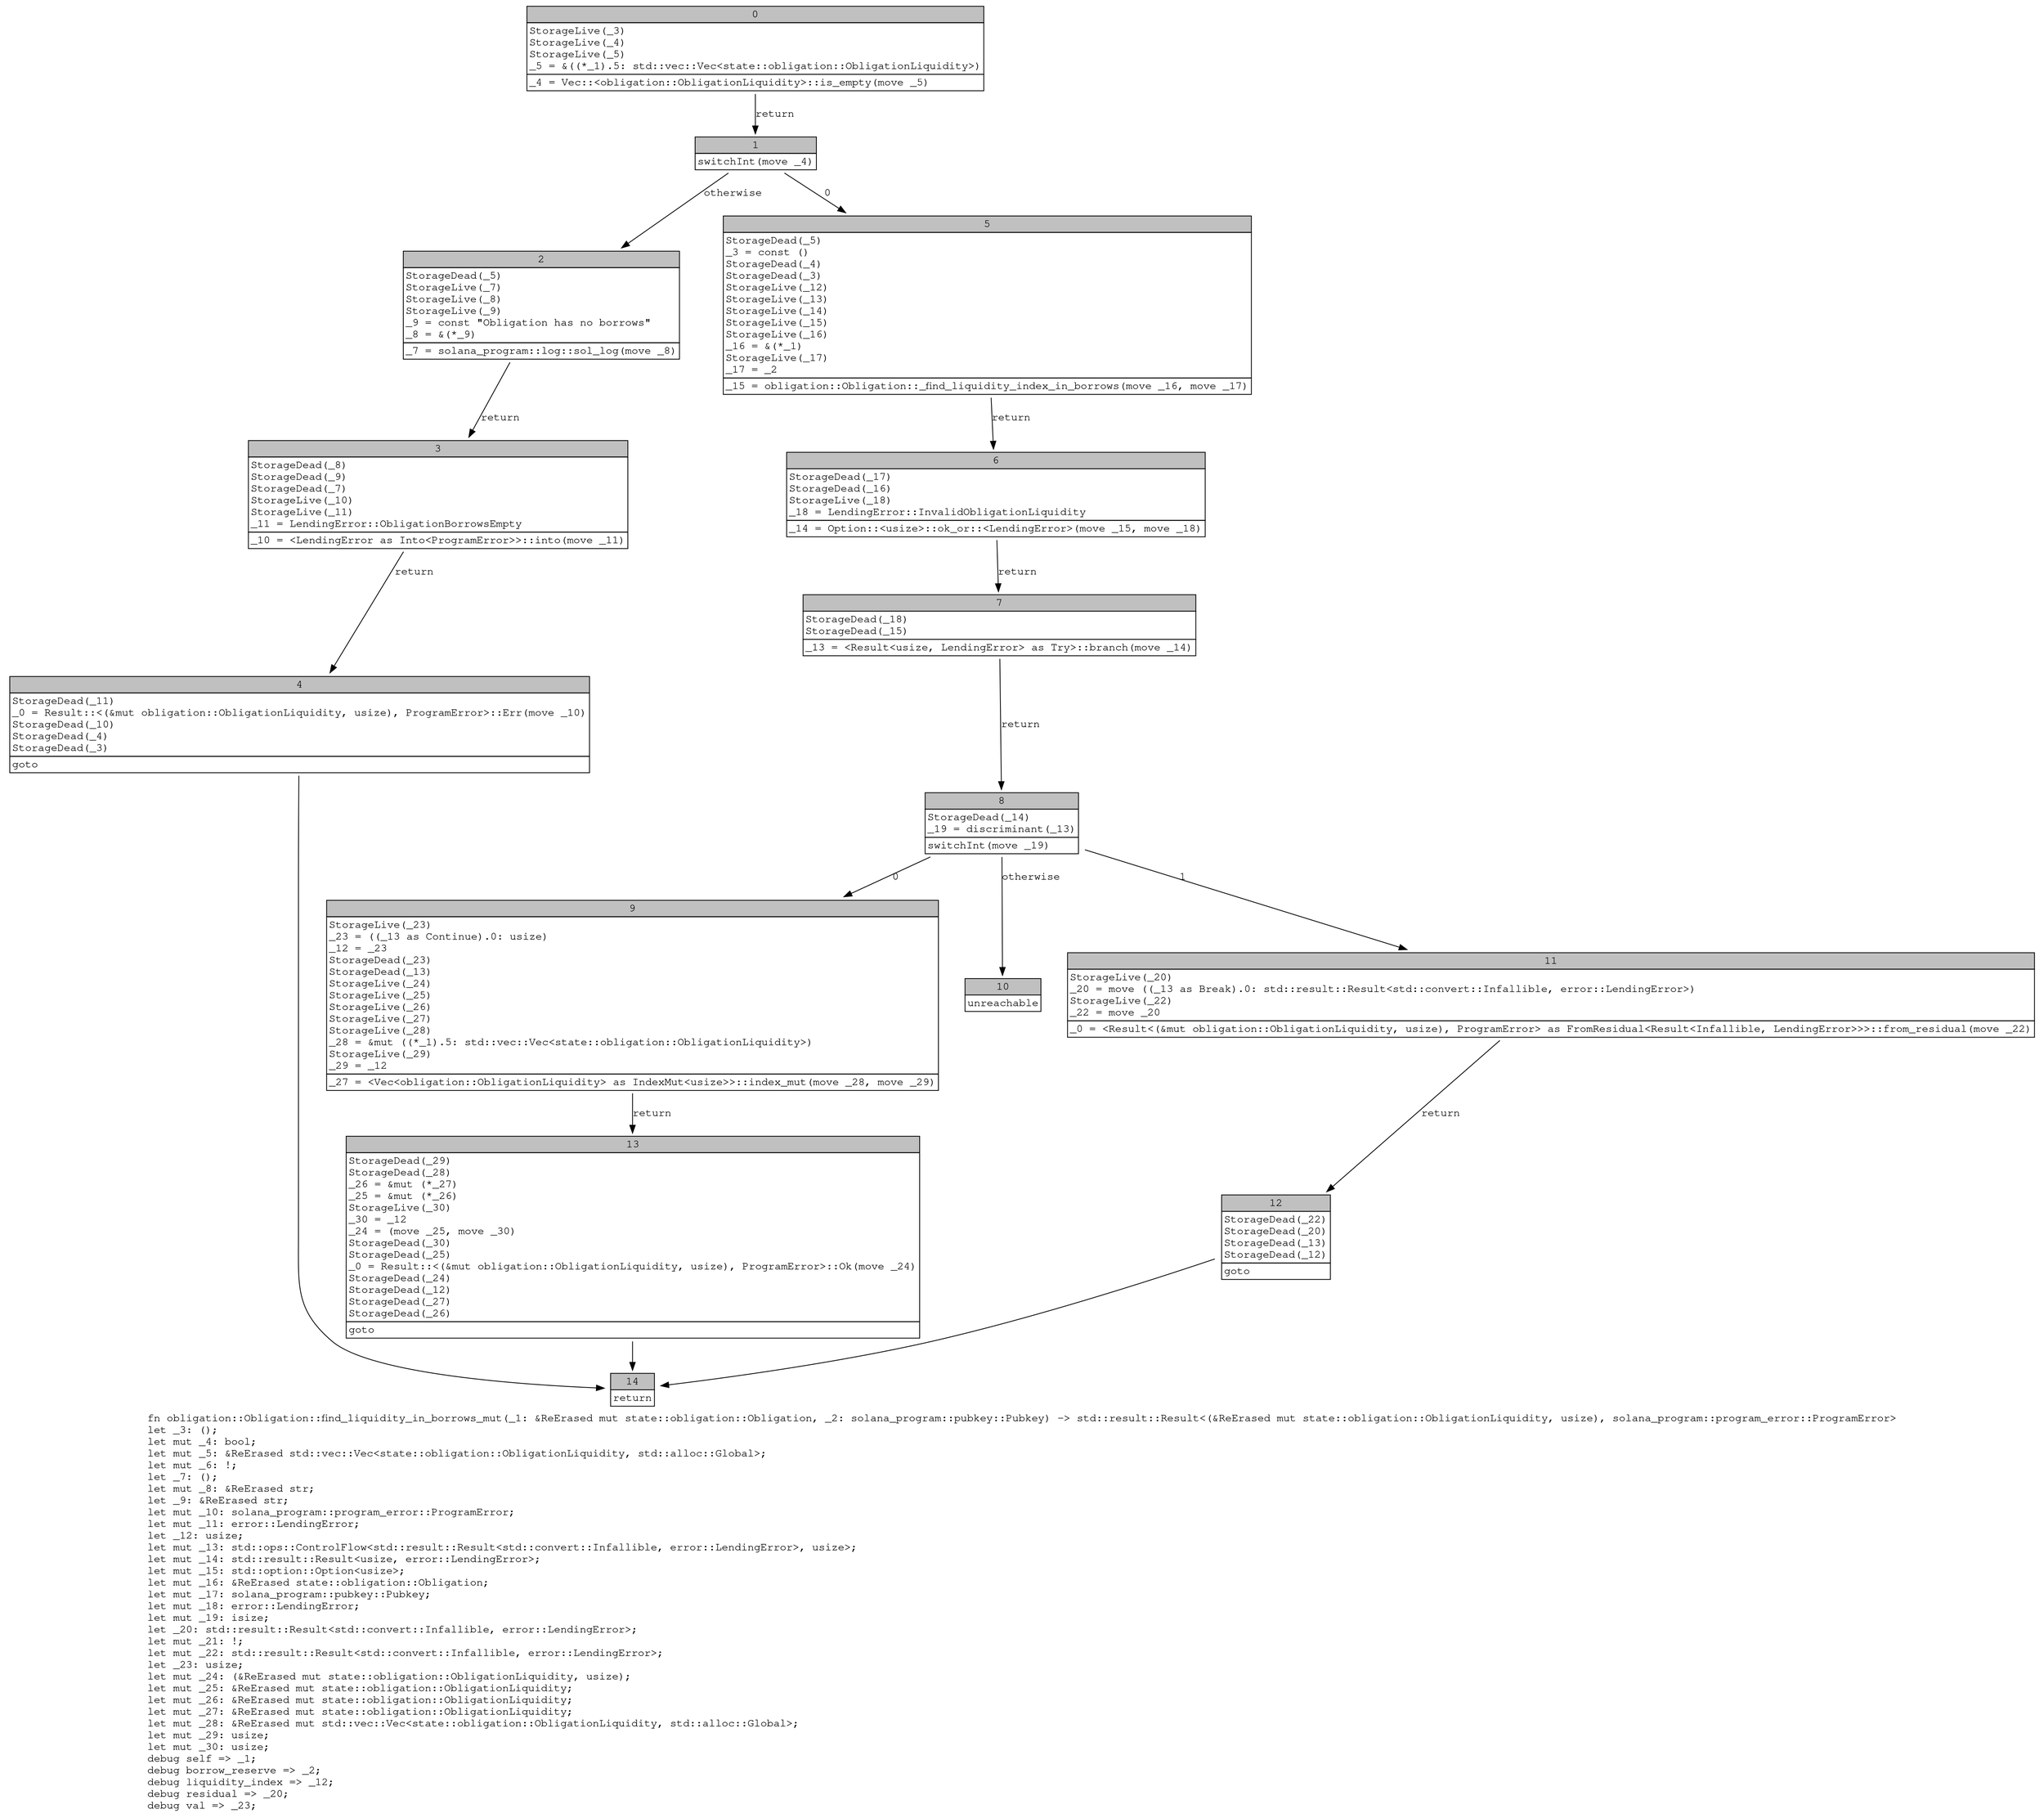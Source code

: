 digraph Mir_0_335 {
    graph [fontname="Courier, monospace"];
    node [fontname="Courier, monospace"];
    edge [fontname="Courier, monospace"];
    label=<fn obligation::Obligation::find_liquidity_in_borrows_mut(_1: &amp;ReErased mut state::obligation::Obligation, _2: solana_program::pubkey::Pubkey) -&gt; std::result::Result&lt;(&amp;ReErased mut state::obligation::ObligationLiquidity, usize), solana_program::program_error::ProgramError&gt;<br align="left"/>let _3: ();<br align="left"/>let mut _4: bool;<br align="left"/>let mut _5: &amp;ReErased std::vec::Vec&lt;state::obligation::ObligationLiquidity, std::alloc::Global&gt;;<br align="left"/>let mut _6: !;<br align="left"/>let _7: ();<br align="left"/>let mut _8: &amp;ReErased str;<br align="left"/>let _9: &amp;ReErased str;<br align="left"/>let mut _10: solana_program::program_error::ProgramError;<br align="left"/>let mut _11: error::LendingError;<br align="left"/>let _12: usize;<br align="left"/>let mut _13: std::ops::ControlFlow&lt;std::result::Result&lt;std::convert::Infallible, error::LendingError&gt;, usize&gt;;<br align="left"/>let mut _14: std::result::Result&lt;usize, error::LendingError&gt;;<br align="left"/>let mut _15: std::option::Option&lt;usize&gt;;<br align="left"/>let mut _16: &amp;ReErased state::obligation::Obligation;<br align="left"/>let mut _17: solana_program::pubkey::Pubkey;<br align="left"/>let mut _18: error::LendingError;<br align="left"/>let mut _19: isize;<br align="left"/>let _20: std::result::Result&lt;std::convert::Infallible, error::LendingError&gt;;<br align="left"/>let mut _21: !;<br align="left"/>let mut _22: std::result::Result&lt;std::convert::Infallible, error::LendingError&gt;;<br align="left"/>let _23: usize;<br align="left"/>let mut _24: (&amp;ReErased mut state::obligation::ObligationLiquidity, usize);<br align="left"/>let mut _25: &amp;ReErased mut state::obligation::ObligationLiquidity;<br align="left"/>let mut _26: &amp;ReErased mut state::obligation::ObligationLiquidity;<br align="left"/>let mut _27: &amp;ReErased mut state::obligation::ObligationLiquidity;<br align="left"/>let mut _28: &amp;ReErased mut std::vec::Vec&lt;state::obligation::ObligationLiquidity, std::alloc::Global&gt;;<br align="left"/>let mut _29: usize;<br align="left"/>let mut _30: usize;<br align="left"/>debug self =&gt; _1;<br align="left"/>debug borrow_reserve =&gt; _2;<br align="left"/>debug liquidity_index =&gt; _12;<br align="left"/>debug residual =&gt; _20;<br align="left"/>debug val =&gt; _23;<br align="left"/>>;
    bb0__0_335 [shape="none", label=<<table border="0" cellborder="1" cellspacing="0"><tr><td bgcolor="gray" align="center" colspan="1">0</td></tr><tr><td align="left" balign="left">StorageLive(_3)<br/>StorageLive(_4)<br/>StorageLive(_5)<br/>_5 = &amp;((*_1).5: std::vec::Vec&lt;state::obligation::ObligationLiquidity&gt;)<br/></td></tr><tr><td align="left">_4 = Vec::&lt;obligation::ObligationLiquidity&gt;::is_empty(move _5)</td></tr></table>>];
    bb1__0_335 [shape="none", label=<<table border="0" cellborder="1" cellspacing="0"><tr><td bgcolor="gray" align="center" colspan="1">1</td></tr><tr><td align="left">switchInt(move _4)</td></tr></table>>];
    bb2__0_335 [shape="none", label=<<table border="0" cellborder="1" cellspacing="0"><tr><td bgcolor="gray" align="center" colspan="1">2</td></tr><tr><td align="left" balign="left">StorageDead(_5)<br/>StorageLive(_7)<br/>StorageLive(_8)<br/>StorageLive(_9)<br/>_9 = const &quot;Obligation has no borrows&quot;<br/>_8 = &amp;(*_9)<br/></td></tr><tr><td align="left">_7 = solana_program::log::sol_log(move _8)</td></tr></table>>];
    bb3__0_335 [shape="none", label=<<table border="0" cellborder="1" cellspacing="0"><tr><td bgcolor="gray" align="center" colspan="1">3</td></tr><tr><td align="left" balign="left">StorageDead(_8)<br/>StorageDead(_9)<br/>StorageDead(_7)<br/>StorageLive(_10)<br/>StorageLive(_11)<br/>_11 = LendingError::ObligationBorrowsEmpty<br/></td></tr><tr><td align="left">_10 = &lt;LendingError as Into&lt;ProgramError&gt;&gt;::into(move _11)</td></tr></table>>];
    bb4__0_335 [shape="none", label=<<table border="0" cellborder="1" cellspacing="0"><tr><td bgcolor="gray" align="center" colspan="1">4</td></tr><tr><td align="left" balign="left">StorageDead(_11)<br/>_0 = Result::&lt;(&amp;mut obligation::ObligationLiquidity, usize), ProgramError&gt;::Err(move _10)<br/>StorageDead(_10)<br/>StorageDead(_4)<br/>StorageDead(_3)<br/></td></tr><tr><td align="left">goto</td></tr></table>>];
    bb5__0_335 [shape="none", label=<<table border="0" cellborder="1" cellspacing="0"><tr><td bgcolor="gray" align="center" colspan="1">5</td></tr><tr><td align="left" balign="left">StorageDead(_5)<br/>_3 = const ()<br/>StorageDead(_4)<br/>StorageDead(_3)<br/>StorageLive(_12)<br/>StorageLive(_13)<br/>StorageLive(_14)<br/>StorageLive(_15)<br/>StorageLive(_16)<br/>_16 = &amp;(*_1)<br/>StorageLive(_17)<br/>_17 = _2<br/></td></tr><tr><td align="left">_15 = obligation::Obligation::_find_liquidity_index_in_borrows(move _16, move _17)</td></tr></table>>];
    bb6__0_335 [shape="none", label=<<table border="0" cellborder="1" cellspacing="0"><tr><td bgcolor="gray" align="center" colspan="1">6</td></tr><tr><td align="left" balign="left">StorageDead(_17)<br/>StorageDead(_16)<br/>StorageLive(_18)<br/>_18 = LendingError::InvalidObligationLiquidity<br/></td></tr><tr><td align="left">_14 = Option::&lt;usize&gt;::ok_or::&lt;LendingError&gt;(move _15, move _18)</td></tr></table>>];
    bb7__0_335 [shape="none", label=<<table border="0" cellborder="1" cellspacing="0"><tr><td bgcolor="gray" align="center" colspan="1">7</td></tr><tr><td align="left" balign="left">StorageDead(_18)<br/>StorageDead(_15)<br/></td></tr><tr><td align="left">_13 = &lt;Result&lt;usize, LendingError&gt; as Try&gt;::branch(move _14)</td></tr></table>>];
    bb8__0_335 [shape="none", label=<<table border="0" cellborder="1" cellspacing="0"><tr><td bgcolor="gray" align="center" colspan="1">8</td></tr><tr><td align="left" balign="left">StorageDead(_14)<br/>_19 = discriminant(_13)<br/></td></tr><tr><td align="left">switchInt(move _19)</td></tr></table>>];
    bb9__0_335 [shape="none", label=<<table border="0" cellborder="1" cellspacing="0"><tr><td bgcolor="gray" align="center" colspan="1">9</td></tr><tr><td align="left" balign="left">StorageLive(_23)<br/>_23 = ((_13 as Continue).0: usize)<br/>_12 = _23<br/>StorageDead(_23)<br/>StorageDead(_13)<br/>StorageLive(_24)<br/>StorageLive(_25)<br/>StorageLive(_26)<br/>StorageLive(_27)<br/>StorageLive(_28)<br/>_28 = &amp;mut ((*_1).5: std::vec::Vec&lt;state::obligation::ObligationLiquidity&gt;)<br/>StorageLive(_29)<br/>_29 = _12<br/></td></tr><tr><td align="left">_27 = &lt;Vec&lt;obligation::ObligationLiquidity&gt; as IndexMut&lt;usize&gt;&gt;::index_mut(move _28, move _29)</td></tr></table>>];
    bb10__0_335 [shape="none", label=<<table border="0" cellborder="1" cellspacing="0"><tr><td bgcolor="gray" align="center" colspan="1">10</td></tr><tr><td align="left">unreachable</td></tr></table>>];
    bb11__0_335 [shape="none", label=<<table border="0" cellborder="1" cellspacing="0"><tr><td bgcolor="gray" align="center" colspan="1">11</td></tr><tr><td align="left" balign="left">StorageLive(_20)<br/>_20 = move ((_13 as Break).0: std::result::Result&lt;std::convert::Infallible, error::LendingError&gt;)<br/>StorageLive(_22)<br/>_22 = move _20<br/></td></tr><tr><td align="left">_0 = &lt;Result&lt;(&amp;mut obligation::ObligationLiquidity, usize), ProgramError&gt; as FromResidual&lt;Result&lt;Infallible, LendingError&gt;&gt;&gt;::from_residual(move _22)</td></tr></table>>];
    bb12__0_335 [shape="none", label=<<table border="0" cellborder="1" cellspacing="0"><tr><td bgcolor="gray" align="center" colspan="1">12</td></tr><tr><td align="left" balign="left">StorageDead(_22)<br/>StorageDead(_20)<br/>StorageDead(_13)<br/>StorageDead(_12)<br/></td></tr><tr><td align="left">goto</td></tr></table>>];
    bb13__0_335 [shape="none", label=<<table border="0" cellborder="1" cellspacing="0"><tr><td bgcolor="gray" align="center" colspan="1">13</td></tr><tr><td align="left" balign="left">StorageDead(_29)<br/>StorageDead(_28)<br/>_26 = &amp;mut (*_27)<br/>_25 = &amp;mut (*_26)<br/>StorageLive(_30)<br/>_30 = _12<br/>_24 = (move _25, move _30)<br/>StorageDead(_30)<br/>StorageDead(_25)<br/>_0 = Result::&lt;(&amp;mut obligation::ObligationLiquidity, usize), ProgramError&gt;::Ok(move _24)<br/>StorageDead(_24)<br/>StorageDead(_12)<br/>StorageDead(_27)<br/>StorageDead(_26)<br/></td></tr><tr><td align="left">goto</td></tr></table>>];
    bb14__0_335 [shape="none", label=<<table border="0" cellborder="1" cellspacing="0"><tr><td bgcolor="gray" align="center" colspan="1">14</td></tr><tr><td align="left">return</td></tr></table>>];
    bb0__0_335 -> bb1__0_335 [label="return"];
    bb1__0_335 -> bb5__0_335 [label="0"];
    bb1__0_335 -> bb2__0_335 [label="otherwise"];
    bb2__0_335 -> bb3__0_335 [label="return"];
    bb3__0_335 -> bb4__0_335 [label="return"];
    bb4__0_335 -> bb14__0_335 [label=""];
    bb5__0_335 -> bb6__0_335 [label="return"];
    bb6__0_335 -> bb7__0_335 [label="return"];
    bb7__0_335 -> bb8__0_335 [label="return"];
    bb8__0_335 -> bb9__0_335 [label="0"];
    bb8__0_335 -> bb11__0_335 [label="1"];
    bb8__0_335 -> bb10__0_335 [label="otherwise"];
    bb9__0_335 -> bb13__0_335 [label="return"];
    bb11__0_335 -> bb12__0_335 [label="return"];
    bb12__0_335 -> bb14__0_335 [label=""];
    bb13__0_335 -> bb14__0_335 [label=""];
}
